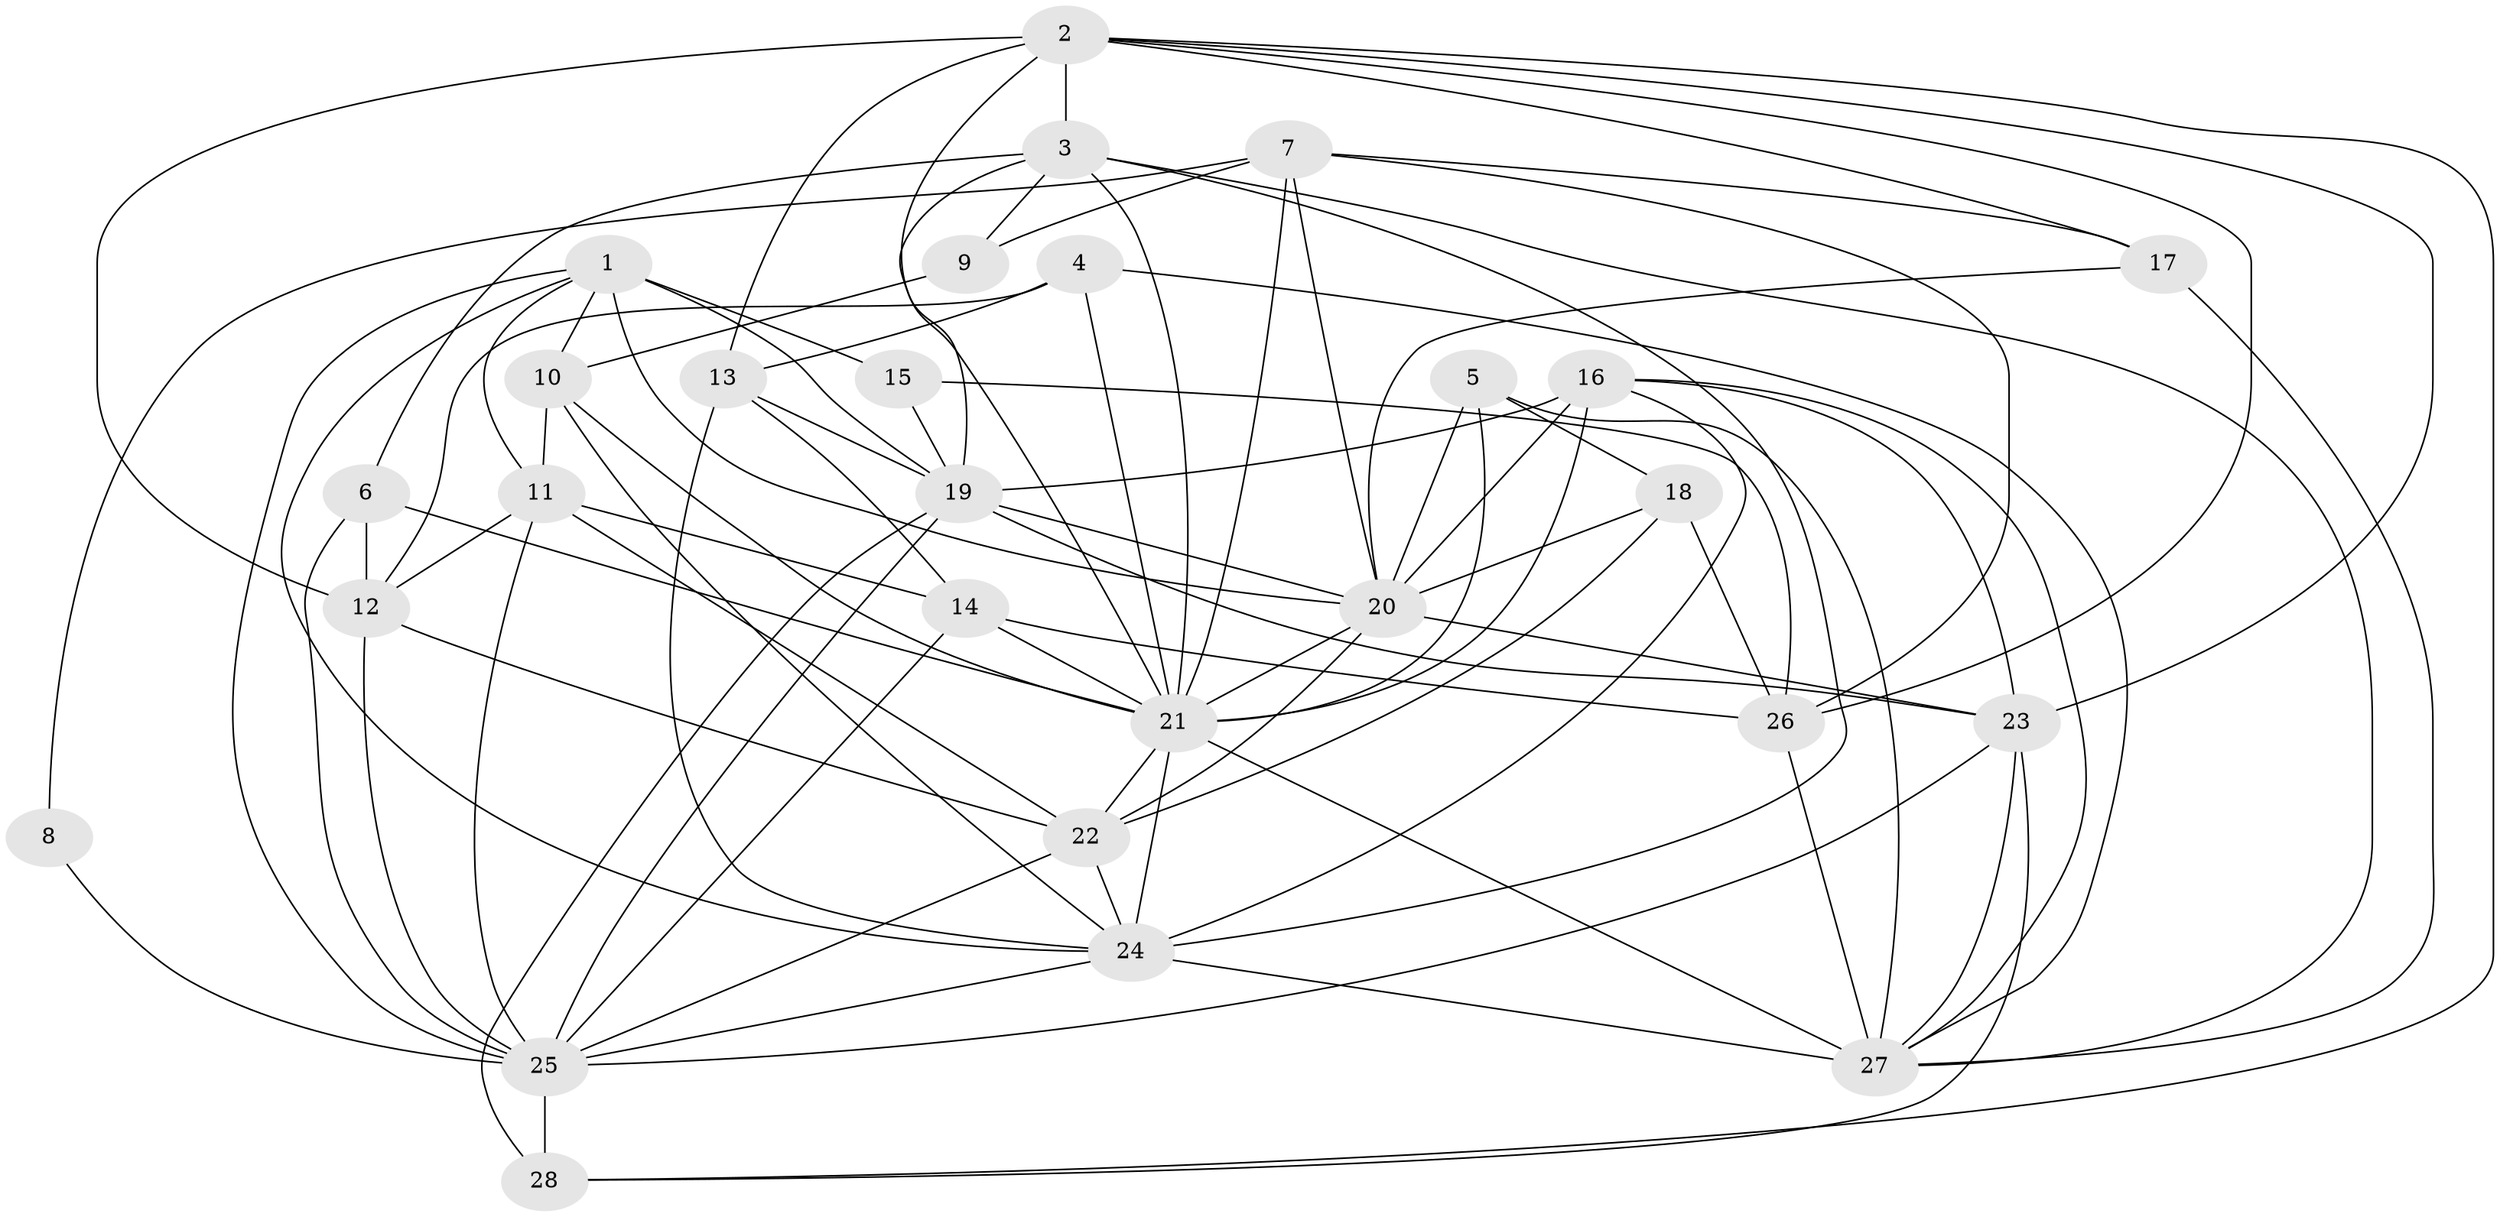 // original degree distribution, {5: 0.1724137931034483, 3: 0.21839080459770116, 2: 0.16091954022988506, 4: 0.27586206896551724, 6: 0.14942528735632185, 7: 0.022988505747126436}
// Generated by graph-tools (version 1.1) at 2025/37/03/04/25 23:37:03]
// undirected, 28 vertices, 87 edges
graph export_dot {
  node [color=gray90,style=filled];
  1;
  2;
  3;
  4;
  5;
  6;
  7;
  8;
  9;
  10;
  11;
  12;
  13;
  14;
  15;
  16;
  17;
  18;
  19;
  20;
  21;
  22;
  23;
  24;
  25;
  26;
  27;
  28;
  1 -- 10 [weight=1.0];
  1 -- 11 [weight=1.0];
  1 -- 15 [weight=2.0];
  1 -- 19 [weight=1.0];
  1 -- 20 [weight=1.0];
  1 -- 24 [weight=1.0];
  1 -- 25 [weight=1.0];
  2 -- 3 [weight=2.0];
  2 -- 12 [weight=2.0];
  2 -- 13 [weight=1.0];
  2 -- 17 [weight=1.0];
  2 -- 21 [weight=1.0];
  2 -- 23 [weight=1.0];
  2 -- 26 [weight=1.0];
  2 -- 28 [weight=1.0];
  3 -- 6 [weight=1.0];
  3 -- 9 [weight=1.0];
  3 -- 19 [weight=1.0];
  3 -- 21 [weight=1.0];
  3 -- 24 [weight=1.0];
  3 -- 27 [weight=1.0];
  4 -- 12 [weight=1.0];
  4 -- 13 [weight=1.0];
  4 -- 21 [weight=1.0];
  4 -- 27 [weight=1.0];
  5 -- 18 [weight=1.0];
  5 -- 20 [weight=1.0];
  5 -- 21 [weight=1.0];
  5 -- 27 [weight=1.0];
  6 -- 12 [weight=2.0];
  6 -- 21 [weight=1.0];
  6 -- 25 [weight=1.0];
  7 -- 8 [weight=1.0];
  7 -- 9 [weight=1.0];
  7 -- 17 [weight=1.0];
  7 -- 20 [weight=1.0];
  7 -- 21 [weight=1.0];
  7 -- 26 [weight=2.0];
  8 -- 25 [weight=1.0];
  9 -- 10 [weight=1.0];
  10 -- 11 [weight=1.0];
  10 -- 21 [weight=1.0];
  10 -- 24 [weight=1.0];
  11 -- 12 [weight=2.0];
  11 -- 14 [weight=1.0];
  11 -- 22 [weight=1.0];
  11 -- 25 [weight=1.0];
  12 -- 22 [weight=1.0];
  12 -- 25 [weight=1.0];
  13 -- 14 [weight=1.0];
  13 -- 19 [weight=1.0];
  13 -- 24 [weight=1.0];
  14 -- 21 [weight=3.0];
  14 -- 25 [weight=1.0];
  14 -- 26 [weight=1.0];
  15 -- 19 [weight=1.0];
  15 -- 26 [weight=2.0];
  16 -- 19 [weight=2.0];
  16 -- 20 [weight=1.0];
  16 -- 21 [weight=2.0];
  16 -- 23 [weight=2.0];
  16 -- 24 [weight=1.0];
  16 -- 27 [weight=1.0];
  17 -- 20 [weight=1.0];
  17 -- 27 [weight=1.0];
  18 -- 20 [weight=1.0];
  18 -- 22 [weight=1.0];
  18 -- 26 [weight=1.0];
  19 -- 20 [weight=1.0];
  19 -- 23 [weight=2.0];
  19 -- 25 [weight=1.0];
  19 -- 28 [weight=1.0];
  20 -- 21 [weight=1.0];
  20 -- 22 [weight=1.0];
  20 -- 23 [weight=1.0];
  21 -- 22 [weight=1.0];
  21 -- 24 [weight=2.0];
  21 -- 27 [weight=2.0];
  22 -- 24 [weight=1.0];
  22 -- 25 [weight=1.0];
  23 -- 25 [weight=2.0];
  23 -- 27 [weight=1.0];
  23 -- 28 [weight=1.0];
  24 -- 25 [weight=1.0];
  24 -- 27 [weight=1.0];
  25 -- 28 [weight=2.0];
  26 -- 27 [weight=3.0];
}
